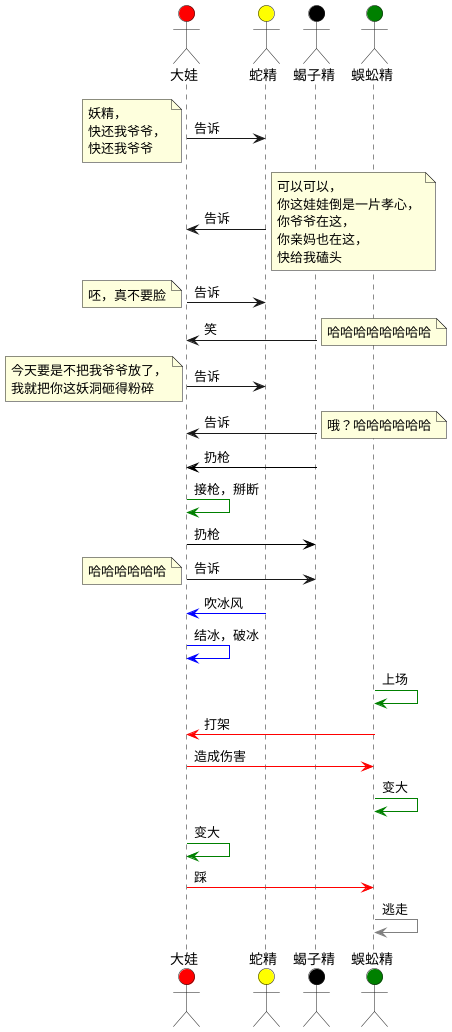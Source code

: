 @startuml
actor 大娃 as fo #red
actor 蛇精 as fo1 #Yellow
actor 蝎子精 as fo2 #Black
actor 蜈蚣精 as fo3 #Green

fo->fo1:告诉
note left
    妖精，
    快还我爷爷，
    快还我爷爷
end note

fo1->fo:告诉
note right
    可以可以，
    你这娃娃倒是一片孝心，
    你爷爷在这，
    你亲妈也在这，
    快给我磕头
end note

fo->fo1:告诉
note left:呸，真不要脸

fo2->fo:笑
note right:哈哈哈哈哈哈哈哈

fo->fo1:告诉
note left
    今天要是不把我爷爷放了，
    我就把你这妖洞砸得粉碎
end note

fo2->fo:告诉
note right:哦？哈哈哈哈哈哈


fo2-[#Black]>fo:扔枪

fo-[#Green]>fo:接枪，掰断

fo-[#Black]>fo2:扔枪

fo->fo2:告诉
note left:哈哈哈哈哈哈

fo1-[#Blue]>fo:吹冰风

fo-[#Blue]>fo:结冰，破冰

fo3-[#Green]>fo3:上场

fo3-[#red]>fo:打架

fo-[#red]>fo3:造成伤害

fo3-[#Green]>fo3:变大

fo-[#Green]>fo:变大

fo-[#red]>fo3:踩

fo3-[#Grey]>fo3:逃走

@enduml